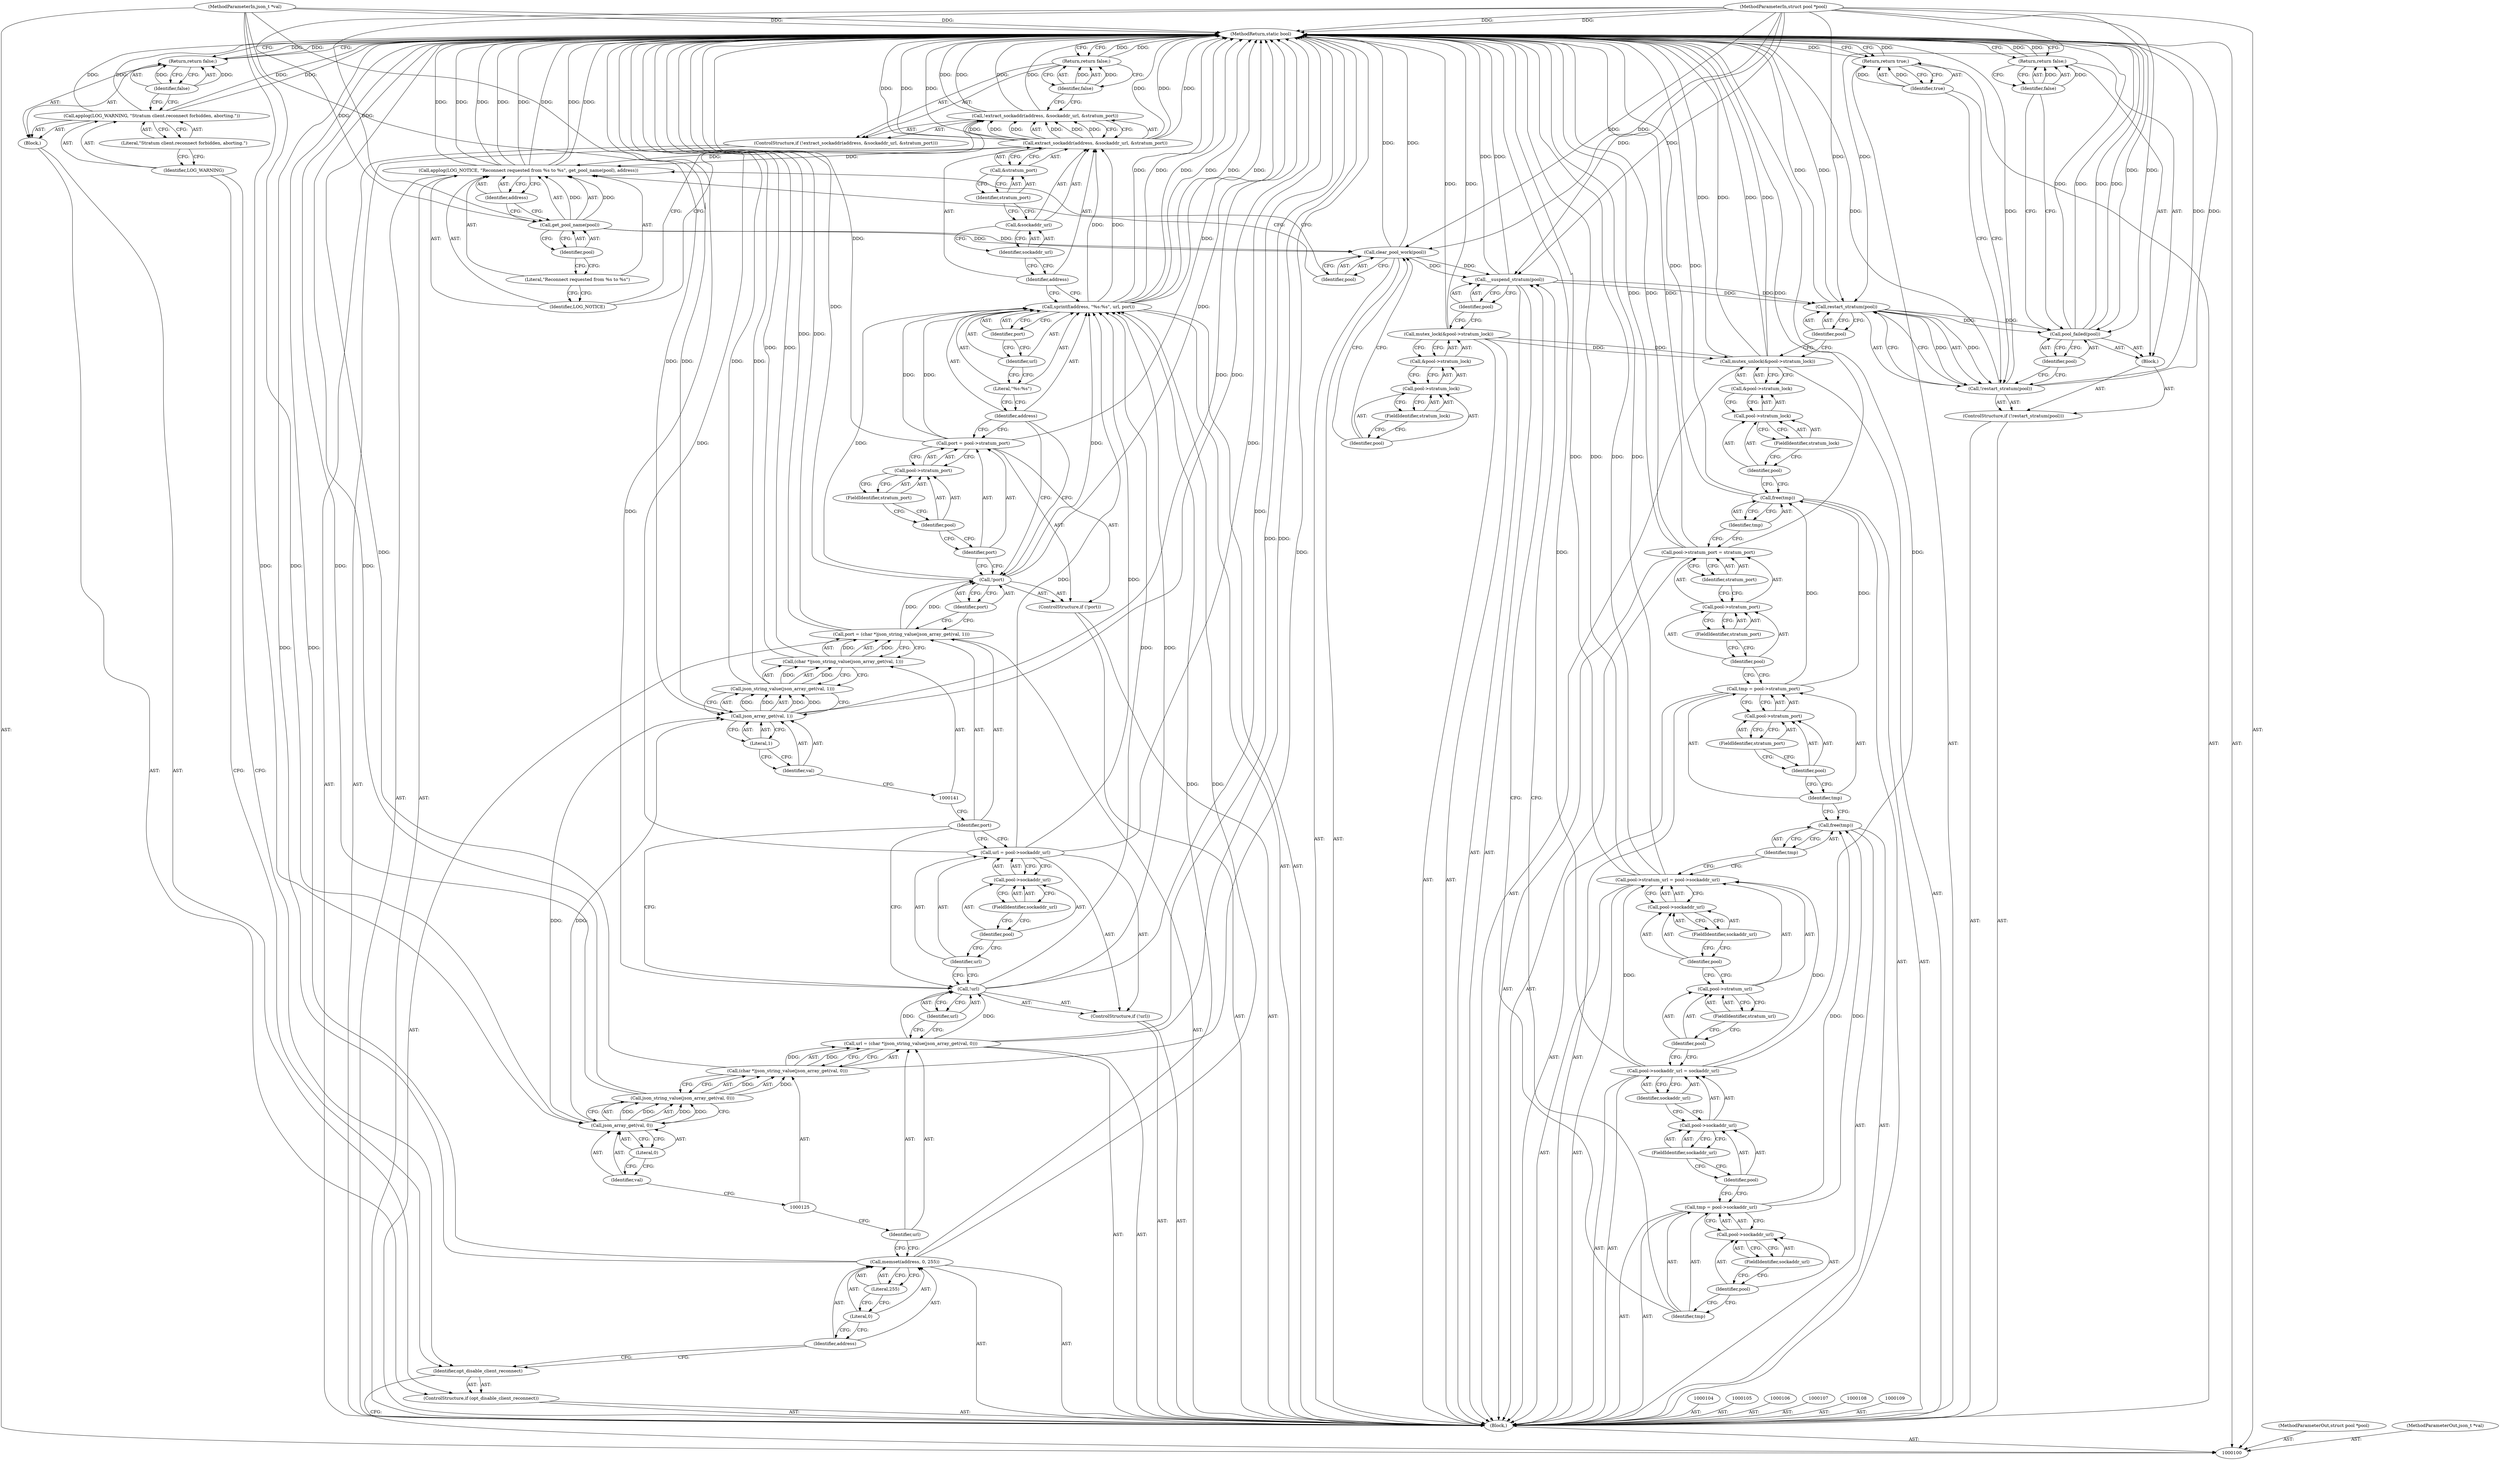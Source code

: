 digraph "1_sgminer_78cc408369bdbbd440196c93574098d1482efbce" {
"1000231" [label="(MethodReturn,static bool)"];
"1000101" [label="(MethodParameterIn,struct pool *pool)"];
"1000331" [label="(MethodParameterOut,struct pool *pool)"];
"1000102" [label="(MethodParameterIn,json_t *val)"];
"1000332" [label="(MethodParameterOut,json_t *val)"];
"1000118" [label="(Call,memset(address, 0, 255))"];
"1000120" [label="(Literal,0)"];
"1000121" [label="(Literal,255)"];
"1000119" [label="(Identifier,address)"];
"1000126" [label="(Call,json_string_value(json_array_get(val, 0)))"];
"1000122" [label="(Call,url = (char *)json_string_value(json_array_get(val, 0)))"];
"1000123" [label="(Identifier,url)"];
"1000127" [label="(Call,json_array_get(val, 0))"];
"1000128" [label="(Identifier,val)"];
"1000129" [label="(Literal,0)"];
"1000124" [label="(Call,(char *)json_string_value(json_array_get(val, 0)))"];
"1000130" [label="(ControlStructure,if (!url))"];
"1000131" [label="(Call,!url)"];
"1000132" [label="(Identifier,url)"];
"1000137" [label="(FieldIdentifier,sockaddr_url)"];
"1000133" [label="(Call,url = pool->sockaddr_url)"];
"1000134" [label="(Identifier,url)"];
"1000135" [label="(Call,pool->sockaddr_url)"];
"1000136" [label="(Identifier,pool)"];
"1000138" [label="(Call,port = (char *)json_string_value(json_array_get(val, 1)))"];
"1000139" [label="(Identifier,port)"];
"1000142" [label="(Call,json_string_value(json_array_get(val, 1)))"];
"1000143" [label="(Call,json_array_get(val, 1))"];
"1000144" [label="(Identifier,val)"];
"1000145" [label="(Literal,1)"];
"1000140" [label="(Call,(char *)json_string_value(json_array_get(val, 1)))"];
"1000146" [label="(ControlStructure,if (!port))"];
"1000147" [label="(Call,!port)"];
"1000148" [label="(Identifier,port)"];
"1000151" [label="(Call,pool->stratum_port)"];
"1000152" [label="(Identifier,pool)"];
"1000153" [label="(FieldIdentifier,stratum_port)"];
"1000149" [label="(Call,port = pool->stratum_port)"];
"1000150" [label="(Identifier,port)"];
"1000154" [label="(Call,sprintf(address, \"%s:%s\", url, port))"];
"1000156" [label="(Literal,\"%s:%s\")"];
"1000157" [label="(Identifier,url)"];
"1000158" [label="(Identifier,port)"];
"1000155" [label="(Identifier,address)"];
"1000103" [label="(Block,)"];
"1000159" [label="(ControlStructure,if (!extract_sockaddr(address, &sockaddr_url, &stratum_port)))"];
"1000162" [label="(Identifier,address)"];
"1000163" [label="(Call,&sockaddr_url)"];
"1000164" [label="(Identifier,sockaddr_url)"];
"1000165" [label="(Call,&stratum_port)"];
"1000166" [label="(Identifier,stratum_port)"];
"1000160" [label="(Call,!extract_sockaddr(address, &sockaddr_url, &stratum_port))"];
"1000161" [label="(Call,extract_sockaddr(address, &sockaddr_url, &stratum_port))"];
"1000168" [label="(Identifier,false)"];
"1000167" [label="(Return,return false;)"];
"1000169" [label="(Call,applog(LOG_NOTICE, \"Reconnect requested from %s to %s\", get_pool_name(pool), address))"];
"1000171" [label="(Literal,\"Reconnect requested from %s to %s\")"];
"1000172" [label="(Call,get_pool_name(pool))"];
"1000173" [label="(Identifier,pool)"];
"1000174" [label="(Identifier,address)"];
"1000170" [label="(Identifier,LOG_NOTICE)"];
"1000175" [label="(Call,clear_pool_work(pool))"];
"1000176" [label="(Identifier,pool)"];
"1000177" [label="(Call,mutex_lock(&pool->stratum_lock))"];
"1000178" [label="(Call,&pool->stratum_lock)"];
"1000179" [label="(Call,pool->stratum_lock)"];
"1000180" [label="(Identifier,pool)"];
"1000181" [label="(FieldIdentifier,stratum_lock)"];
"1000182" [label="(Call,__suspend_stratum(pool))"];
"1000183" [label="(Identifier,pool)"];
"1000184" [label="(Call,tmp = pool->sockaddr_url)"];
"1000185" [label="(Identifier,tmp)"];
"1000188" [label="(FieldIdentifier,sockaddr_url)"];
"1000186" [label="(Call,pool->sockaddr_url)"];
"1000187" [label="(Identifier,pool)"];
"1000189" [label="(Call,pool->sockaddr_url = sockaddr_url)"];
"1000190" [label="(Call,pool->sockaddr_url)"];
"1000191" [label="(Identifier,pool)"];
"1000193" [label="(Identifier,sockaddr_url)"];
"1000192" [label="(FieldIdentifier,sockaddr_url)"];
"1000194" [label="(Call,pool->stratum_url = pool->sockaddr_url)"];
"1000195" [label="(Call,pool->stratum_url)"];
"1000196" [label="(Identifier,pool)"];
"1000198" [label="(Call,pool->sockaddr_url)"];
"1000199" [label="(Identifier,pool)"];
"1000200" [label="(FieldIdentifier,sockaddr_url)"];
"1000197" [label="(FieldIdentifier,stratum_url)"];
"1000201" [label="(Call,free(tmp))"];
"1000202" [label="(Identifier,tmp)"];
"1000203" [label="(Call,tmp = pool->stratum_port)"];
"1000204" [label="(Identifier,tmp)"];
"1000207" [label="(FieldIdentifier,stratum_port)"];
"1000205" [label="(Call,pool->stratum_port)"];
"1000206" [label="(Identifier,pool)"];
"1000208" [label="(Call,pool->stratum_port = stratum_port)"];
"1000209" [label="(Call,pool->stratum_port)"];
"1000210" [label="(Identifier,pool)"];
"1000212" [label="(Identifier,stratum_port)"];
"1000211" [label="(FieldIdentifier,stratum_port)"];
"1000213" [label="(Call,free(tmp))"];
"1000214" [label="(Identifier,tmp)"];
"1000215" [label="(Call,mutex_unlock(&pool->stratum_lock))"];
"1000216" [label="(Call,&pool->stratum_lock)"];
"1000217" [label="(Call,pool->stratum_lock)"];
"1000218" [label="(Identifier,pool)"];
"1000219" [label="(FieldIdentifier,stratum_lock)"];
"1000220" [label="(ControlStructure,if (!restart_stratum(pool)))"];
"1000223" [label="(Identifier,pool)"];
"1000224" [label="(Block,)"];
"1000221" [label="(Call,!restart_stratum(pool))"];
"1000222" [label="(Call,restart_stratum(pool))"];
"1000226" [label="(Identifier,pool)"];
"1000225" [label="(Call,pool_failed(pool))"];
"1000227" [label="(Return,return false;)"];
"1000228" [label="(Identifier,false)"];
"1000229" [label="(Return,return true;)"];
"1000230" [label="(Identifier,true)"];
"1000110" [label="(ControlStructure,if (opt_disable_client_reconnect))"];
"1000112" [label="(Block,)"];
"1000111" [label="(Identifier,opt_disable_client_reconnect)"];
"1000113" [label="(Call,applog(LOG_WARNING, \"Stratum client.reconnect forbidden, aborting.\"))"];
"1000115" [label="(Literal,\"Stratum client.reconnect forbidden, aborting.\")"];
"1000114" [label="(Identifier,LOG_WARNING)"];
"1000117" [label="(Identifier,false)"];
"1000116" [label="(Return,return false;)"];
"1000231" -> "1000100"  [label="AST: "];
"1000231" -> "1000116"  [label="CFG: "];
"1000231" -> "1000167"  [label="CFG: "];
"1000231" -> "1000227"  [label="CFG: "];
"1000231" -> "1000229"  [label="CFG: "];
"1000116" -> "1000231"  [label="DDG: "];
"1000229" -> "1000231"  [label="DDG: "];
"1000227" -> "1000231"  [label="DDG: "];
"1000182" -> "1000231"  [label="DDG: "];
"1000124" -> "1000231"  [label="DDG: "];
"1000149" -> "1000231"  [label="DDG: "];
"1000169" -> "1000231"  [label="DDG: "];
"1000169" -> "1000231"  [label="DDG: "];
"1000169" -> "1000231"  [label="DDG: "];
"1000169" -> "1000231"  [label="DDG: "];
"1000225" -> "1000231"  [label="DDG: "];
"1000225" -> "1000231"  [label="DDG: "];
"1000126" -> "1000231"  [label="DDG: "];
"1000118" -> "1000231"  [label="DDG: "];
"1000140" -> "1000231"  [label="DDG: "];
"1000221" -> "1000231"  [label="DDG: "];
"1000221" -> "1000231"  [label="DDG: "];
"1000222" -> "1000231"  [label="DDG: "];
"1000208" -> "1000231"  [label="DDG: "];
"1000208" -> "1000231"  [label="DDG: "];
"1000215" -> "1000231"  [label="DDG: "];
"1000215" -> "1000231"  [label="DDG: "];
"1000154" -> "1000231"  [label="DDG: "];
"1000154" -> "1000231"  [label="DDG: "];
"1000154" -> "1000231"  [label="DDG: "];
"1000113" -> "1000231"  [label="DDG: "];
"1000113" -> "1000231"  [label="DDG: "];
"1000160" -> "1000231"  [label="DDG: "];
"1000160" -> "1000231"  [label="DDG: "];
"1000213" -> "1000231"  [label="DDG: "];
"1000138" -> "1000231"  [label="DDG: "];
"1000194" -> "1000231"  [label="DDG: "];
"1000194" -> "1000231"  [label="DDG: "];
"1000143" -> "1000231"  [label="DDG: "];
"1000102" -> "1000231"  [label="DDG: "];
"1000133" -> "1000231"  [label="DDG: "];
"1000189" -> "1000231"  [label="DDG: "];
"1000101" -> "1000231"  [label="DDG: "];
"1000142" -> "1000231"  [label="DDG: "];
"1000177" -> "1000231"  [label="DDG: "];
"1000161" -> "1000231"  [label="DDG: "];
"1000161" -> "1000231"  [label="DDG: "];
"1000161" -> "1000231"  [label="DDG: "];
"1000147" -> "1000231"  [label="DDG: "];
"1000175" -> "1000231"  [label="DDG: "];
"1000131" -> "1000231"  [label="DDG: "];
"1000122" -> "1000231"  [label="DDG: "];
"1000167" -> "1000231"  [label="DDG: "];
"1000101" -> "1000100"  [label="AST: "];
"1000101" -> "1000231"  [label="DDG: "];
"1000101" -> "1000172"  [label="DDG: "];
"1000101" -> "1000175"  [label="DDG: "];
"1000101" -> "1000182"  [label="DDG: "];
"1000101" -> "1000222"  [label="DDG: "];
"1000101" -> "1000225"  [label="DDG: "];
"1000331" -> "1000100"  [label="AST: "];
"1000102" -> "1000100"  [label="AST: "];
"1000102" -> "1000231"  [label="DDG: "];
"1000102" -> "1000127"  [label="DDG: "];
"1000102" -> "1000143"  [label="DDG: "];
"1000332" -> "1000100"  [label="AST: "];
"1000118" -> "1000103"  [label="AST: "];
"1000118" -> "1000121"  [label="CFG: "];
"1000119" -> "1000118"  [label="AST: "];
"1000120" -> "1000118"  [label="AST: "];
"1000121" -> "1000118"  [label="AST: "];
"1000123" -> "1000118"  [label="CFG: "];
"1000118" -> "1000231"  [label="DDG: "];
"1000118" -> "1000154"  [label="DDG: "];
"1000120" -> "1000118"  [label="AST: "];
"1000120" -> "1000119"  [label="CFG: "];
"1000121" -> "1000120"  [label="CFG: "];
"1000121" -> "1000118"  [label="AST: "];
"1000121" -> "1000120"  [label="CFG: "];
"1000118" -> "1000121"  [label="CFG: "];
"1000119" -> "1000118"  [label="AST: "];
"1000119" -> "1000111"  [label="CFG: "];
"1000120" -> "1000119"  [label="CFG: "];
"1000126" -> "1000124"  [label="AST: "];
"1000126" -> "1000127"  [label="CFG: "];
"1000127" -> "1000126"  [label="AST: "];
"1000124" -> "1000126"  [label="CFG: "];
"1000126" -> "1000231"  [label="DDG: "];
"1000126" -> "1000124"  [label="DDG: "];
"1000127" -> "1000126"  [label="DDG: "];
"1000127" -> "1000126"  [label="DDG: "];
"1000122" -> "1000103"  [label="AST: "];
"1000122" -> "1000124"  [label="CFG: "];
"1000123" -> "1000122"  [label="AST: "];
"1000124" -> "1000122"  [label="AST: "];
"1000132" -> "1000122"  [label="CFG: "];
"1000122" -> "1000231"  [label="DDG: "];
"1000124" -> "1000122"  [label="DDG: "];
"1000122" -> "1000131"  [label="DDG: "];
"1000123" -> "1000122"  [label="AST: "];
"1000123" -> "1000118"  [label="CFG: "];
"1000125" -> "1000123"  [label="CFG: "];
"1000127" -> "1000126"  [label="AST: "];
"1000127" -> "1000129"  [label="CFG: "];
"1000128" -> "1000127"  [label="AST: "];
"1000129" -> "1000127"  [label="AST: "];
"1000126" -> "1000127"  [label="CFG: "];
"1000127" -> "1000126"  [label="DDG: "];
"1000127" -> "1000126"  [label="DDG: "];
"1000102" -> "1000127"  [label="DDG: "];
"1000127" -> "1000143"  [label="DDG: "];
"1000128" -> "1000127"  [label="AST: "];
"1000128" -> "1000125"  [label="CFG: "];
"1000129" -> "1000128"  [label="CFG: "];
"1000129" -> "1000127"  [label="AST: "];
"1000129" -> "1000128"  [label="CFG: "];
"1000127" -> "1000129"  [label="CFG: "];
"1000124" -> "1000122"  [label="AST: "];
"1000124" -> "1000126"  [label="CFG: "];
"1000125" -> "1000124"  [label="AST: "];
"1000126" -> "1000124"  [label="AST: "];
"1000122" -> "1000124"  [label="CFG: "];
"1000124" -> "1000231"  [label="DDG: "];
"1000124" -> "1000122"  [label="DDG: "];
"1000126" -> "1000124"  [label="DDG: "];
"1000130" -> "1000103"  [label="AST: "];
"1000131" -> "1000130"  [label="AST: "];
"1000133" -> "1000130"  [label="AST: "];
"1000131" -> "1000130"  [label="AST: "];
"1000131" -> "1000132"  [label="CFG: "];
"1000132" -> "1000131"  [label="AST: "];
"1000134" -> "1000131"  [label="CFG: "];
"1000139" -> "1000131"  [label="CFG: "];
"1000131" -> "1000231"  [label="DDG: "];
"1000122" -> "1000131"  [label="DDG: "];
"1000131" -> "1000154"  [label="DDG: "];
"1000132" -> "1000131"  [label="AST: "];
"1000132" -> "1000122"  [label="CFG: "];
"1000131" -> "1000132"  [label="CFG: "];
"1000137" -> "1000135"  [label="AST: "];
"1000137" -> "1000136"  [label="CFG: "];
"1000135" -> "1000137"  [label="CFG: "];
"1000133" -> "1000130"  [label="AST: "];
"1000133" -> "1000135"  [label="CFG: "];
"1000134" -> "1000133"  [label="AST: "];
"1000135" -> "1000133"  [label="AST: "];
"1000139" -> "1000133"  [label="CFG: "];
"1000133" -> "1000231"  [label="DDG: "];
"1000133" -> "1000154"  [label="DDG: "];
"1000134" -> "1000133"  [label="AST: "];
"1000134" -> "1000131"  [label="CFG: "];
"1000136" -> "1000134"  [label="CFG: "];
"1000135" -> "1000133"  [label="AST: "];
"1000135" -> "1000137"  [label="CFG: "];
"1000136" -> "1000135"  [label="AST: "];
"1000137" -> "1000135"  [label="AST: "];
"1000133" -> "1000135"  [label="CFG: "];
"1000136" -> "1000135"  [label="AST: "];
"1000136" -> "1000134"  [label="CFG: "];
"1000137" -> "1000136"  [label="CFG: "];
"1000138" -> "1000103"  [label="AST: "];
"1000138" -> "1000140"  [label="CFG: "];
"1000139" -> "1000138"  [label="AST: "];
"1000140" -> "1000138"  [label="AST: "];
"1000148" -> "1000138"  [label="CFG: "];
"1000138" -> "1000231"  [label="DDG: "];
"1000140" -> "1000138"  [label="DDG: "];
"1000138" -> "1000147"  [label="DDG: "];
"1000139" -> "1000138"  [label="AST: "];
"1000139" -> "1000133"  [label="CFG: "];
"1000139" -> "1000131"  [label="CFG: "];
"1000141" -> "1000139"  [label="CFG: "];
"1000142" -> "1000140"  [label="AST: "];
"1000142" -> "1000143"  [label="CFG: "];
"1000143" -> "1000142"  [label="AST: "];
"1000140" -> "1000142"  [label="CFG: "];
"1000142" -> "1000231"  [label="DDG: "];
"1000142" -> "1000140"  [label="DDG: "];
"1000143" -> "1000142"  [label="DDG: "];
"1000143" -> "1000142"  [label="DDG: "];
"1000143" -> "1000142"  [label="AST: "];
"1000143" -> "1000145"  [label="CFG: "];
"1000144" -> "1000143"  [label="AST: "];
"1000145" -> "1000143"  [label="AST: "];
"1000142" -> "1000143"  [label="CFG: "];
"1000143" -> "1000231"  [label="DDG: "];
"1000143" -> "1000142"  [label="DDG: "];
"1000143" -> "1000142"  [label="DDG: "];
"1000127" -> "1000143"  [label="DDG: "];
"1000102" -> "1000143"  [label="DDG: "];
"1000144" -> "1000143"  [label="AST: "];
"1000144" -> "1000141"  [label="CFG: "];
"1000145" -> "1000144"  [label="CFG: "];
"1000145" -> "1000143"  [label="AST: "];
"1000145" -> "1000144"  [label="CFG: "];
"1000143" -> "1000145"  [label="CFG: "];
"1000140" -> "1000138"  [label="AST: "];
"1000140" -> "1000142"  [label="CFG: "];
"1000141" -> "1000140"  [label="AST: "];
"1000142" -> "1000140"  [label="AST: "];
"1000138" -> "1000140"  [label="CFG: "];
"1000140" -> "1000231"  [label="DDG: "];
"1000140" -> "1000138"  [label="DDG: "];
"1000142" -> "1000140"  [label="DDG: "];
"1000146" -> "1000103"  [label="AST: "];
"1000147" -> "1000146"  [label="AST: "];
"1000149" -> "1000146"  [label="AST: "];
"1000147" -> "1000146"  [label="AST: "];
"1000147" -> "1000148"  [label="CFG: "];
"1000148" -> "1000147"  [label="AST: "];
"1000150" -> "1000147"  [label="CFG: "];
"1000155" -> "1000147"  [label="CFG: "];
"1000147" -> "1000231"  [label="DDG: "];
"1000138" -> "1000147"  [label="DDG: "];
"1000147" -> "1000154"  [label="DDG: "];
"1000148" -> "1000147"  [label="AST: "];
"1000148" -> "1000138"  [label="CFG: "];
"1000147" -> "1000148"  [label="CFG: "];
"1000151" -> "1000149"  [label="AST: "];
"1000151" -> "1000153"  [label="CFG: "];
"1000152" -> "1000151"  [label="AST: "];
"1000153" -> "1000151"  [label="AST: "];
"1000149" -> "1000151"  [label="CFG: "];
"1000152" -> "1000151"  [label="AST: "];
"1000152" -> "1000150"  [label="CFG: "];
"1000153" -> "1000152"  [label="CFG: "];
"1000153" -> "1000151"  [label="AST: "];
"1000153" -> "1000152"  [label="CFG: "];
"1000151" -> "1000153"  [label="CFG: "];
"1000149" -> "1000146"  [label="AST: "];
"1000149" -> "1000151"  [label="CFG: "];
"1000150" -> "1000149"  [label="AST: "];
"1000151" -> "1000149"  [label="AST: "];
"1000155" -> "1000149"  [label="CFG: "];
"1000149" -> "1000231"  [label="DDG: "];
"1000149" -> "1000154"  [label="DDG: "];
"1000150" -> "1000149"  [label="AST: "];
"1000150" -> "1000147"  [label="CFG: "];
"1000152" -> "1000150"  [label="CFG: "];
"1000154" -> "1000103"  [label="AST: "];
"1000154" -> "1000158"  [label="CFG: "];
"1000155" -> "1000154"  [label="AST: "];
"1000156" -> "1000154"  [label="AST: "];
"1000157" -> "1000154"  [label="AST: "];
"1000158" -> "1000154"  [label="AST: "];
"1000162" -> "1000154"  [label="CFG: "];
"1000154" -> "1000231"  [label="DDG: "];
"1000154" -> "1000231"  [label="DDG: "];
"1000154" -> "1000231"  [label="DDG: "];
"1000118" -> "1000154"  [label="DDG: "];
"1000131" -> "1000154"  [label="DDG: "];
"1000133" -> "1000154"  [label="DDG: "];
"1000147" -> "1000154"  [label="DDG: "];
"1000149" -> "1000154"  [label="DDG: "];
"1000154" -> "1000161"  [label="DDG: "];
"1000156" -> "1000154"  [label="AST: "];
"1000156" -> "1000155"  [label="CFG: "];
"1000157" -> "1000156"  [label="CFG: "];
"1000157" -> "1000154"  [label="AST: "];
"1000157" -> "1000156"  [label="CFG: "];
"1000158" -> "1000157"  [label="CFG: "];
"1000158" -> "1000154"  [label="AST: "];
"1000158" -> "1000157"  [label="CFG: "];
"1000154" -> "1000158"  [label="CFG: "];
"1000155" -> "1000154"  [label="AST: "];
"1000155" -> "1000149"  [label="CFG: "];
"1000155" -> "1000147"  [label="CFG: "];
"1000156" -> "1000155"  [label="CFG: "];
"1000103" -> "1000100"  [label="AST: "];
"1000104" -> "1000103"  [label="AST: "];
"1000105" -> "1000103"  [label="AST: "];
"1000106" -> "1000103"  [label="AST: "];
"1000107" -> "1000103"  [label="AST: "];
"1000108" -> "1000103"  [label="AST: "];
"1000109" -> "1000103"  [label="AST: "];
"1000110" -> "1000103"  [label="AST: "];
"1000118" -> "1000103"  [label="AST: "];
"1000122" -> "1000103"  [label="AST: "];
"1000130" -> "1000103"  [label="AST: "];
"1000138" -> "1000103"  [label="AST: "];
"1000146" -> "1000103"  [label="AST: "];
"1000154" -> "1000103"  [label="AST: "];
"1000159" -> "1000103"  [label="AST: "];
"1000169" -> "1000103"  [label="AST: "];
"1000175" -> "1000103"  [label="AST: "];
"1000177" -> "1000103"  [label="AST: "];
"1000182" -> "1000103"  [label="AST: "];
"1000184" -> "1000103"  [label="AST: "];
"1000189" -> "1000103"  [label="AST: "];
"1000194" -> "1000103"  [label="AST: "];
"1000201" -> "1000103"  [label="AST: "];
"1000203" -> "1000103"  [label="AST: "];
"1000208" -> "1000103"  [label="AST: "];
"1000213" -> "1000103"  [label="AST: "];
"1000215" -> "1000103"  [label="AST: "];
"1000220" -> "1000103"  [label="AST: "];
"1000229" -> "1000103"  [label="AST: "];
"1000159" -> "1000103"  [label="AST: "];
"1000160" -> "1000159"  [label="AST: "];
"1000167" -> "1000159"  [label="AST: "];
"1000162" -> "1000161"  [label="AST: "];
"1000162" -> "1000154"  [label="CFG: "];
"1000164" -> "1000162"  [label="CFG: "];
"1000163" -> "1000161"  [label="AST: "];
"1000163" -> "1000164"  [label="CFG: "];
"1000164" -> "1000163"  [label="AST: "];
"1000166" -> "1000163"  [label="CFG: "];
"1000164" -> "1000163"  [label="AST: "];
"1000164" -> "1000162"  [label="CFG: "];
"1000163" -> "1000164"  [label="CFG: "];
"1000165" -> "1000161"  [label="AST: "];
"1000165" -> "1000166"  [label="CFG: "];
"1000166" -> "1000165"  [label="AST: "];
"1000161" -> "1000165"  [label="CFG: "];
"1000166" -> "1000165"  [label="AST: "];
"1000166" -> "1000163"  [label="CFG: "];
"1000165" -> "1000166"  [label="CFG: "];
"1000160" -> "1000159"  [label="AST: "];
"1000160" -> "1000161"  [label="CFG: "];
"1000161" -> "1000160"  [label="AST: "];
"1000168" -> "1000160"  [label="CFG: "];
"1000170" -> "1000160"  [label="CFG: "];
"1000160" -> "1000231"  [label="DDG: "];
"1000160" -> "1000231"  [label="DDG: "];
"1000161" -> "1000160"  [label="DDG: "];
"1000161" -> "1000160"  [label="DDG: "];
"1000161" -> "1000160"  [label="DDG: "];
"1000161" -> "1000160"  [label="AST: "];
"1000161" -> "1000165"  [label="CFG: "];
"1000162" -> "1000161"  [label="AST: "];
"1000163" -> "1000161"  [label="AST: "];
"1000165" -> "1000161"  [label="AST: "];
"1000160" -> "1000161"  [label="CFG: "];
"1000161" -> "1000231"  [label="DDG: "];
"1000161" -> "1000231"  [label="DDG: "];
"1000161" -> "1000231"  [label="DDG: "];
"1000161" -> "1000160"  [label="DDG: "];
"1000161" -> "1000160"  [label="DDG: "];
"1000161" -> "1000160"  [label="DDG: "];
"1000154" -> "1000161"  [label="DDG: "];
"1000161" -> "1000169"  [label="DDG: "];
"1000168" -> "1000167"  [label="AST: "];
"1000168" -> "1000160"  [label="CFG: "];
"1000167" -> "1000168"  [label="CFG: "];
"1000168" -> "1000167"  [label="DDG: "];
"1000167" -> "1000159"  [label="AST: "];
"1000167" -> "1000168"  [label="CFG: "];
"1000168" -> "1000167"  [label="AST: "];
"1000231" -> "1000167"  [label="CFG: "];
"1000167" -> "1000231"  [label="DDG: "];
"1000168" -> "1000167"  [label="DDG: "];
"1000169" -> "1000103"  [label="AST: "];
"1000169" -> "1000174"  [label="CFG: "];
"1000170" -> "1000169"  [label="AST: "];
"1000171" -> "1000169"  [label="AST: "];
"1000172" -> "1000169"  [label="AST: "];
"1000174" -> "1000169"  [label="AST: "];
"1000176" -> "1000169"  [label="CFG: "];
"1000169" -> "1000231"  [label="DDG: "];
"1000169" -> "1000231"  [label="DDG: "];
"1000169" -> "1000231"  [label="DDG: "];
"1000169" -> "1000231"  [label="DDG: "];
"1000172" -> "1000169"  [label="DDG: "];
"1000161" -> "1000169"  [label="DDG: "];
"1000171" -> "1000169"  [label="AST: "];
"1000171" -> "1000170"  [label="CFG: "];
"1000173" -> "1000171"  [label="CFG: "];
"1000172" -> "1000169"  [label="AST: "];
"1000172" -> "1000173"  [label="CFG: "];
"1000173" -> "1000172"  [label="AST: "];
"1000174" -> "1000172"  [label="CFG: "];
"1000172" -> "1000169"  [label="DDG: "];
"1000101" -> "1000172"  [label="DDG: "];
"1000172" -> "1000175"  [label="DDG: "];
"1000173" -> "1000172"  [label="AST: "];
"1000173" -> "1000171"  [label="CFG: "];
"1000172" -> "1000173"  [label="CFG: "];
"1000174" -> "1000169"  [label="AST: "];
"1000174" -> "1000172"  [label="CFG: "];
"1000169" -> "1000174"  [label="CFG: "];
"1000170" -> "1000169"  [label="AST: "];
"1000170" -> "1000160"  [label="CFG: "];
"1000171" -> "1000170"  [label="CFG: "];
"1000175" -> "1000103"  [label="AST: "];
"1000175" -> "1000176"  [label="CFG: "];
"1000176" -> "1000175"  [label="AST: "];
"1000180" -> "1000175"  [label="CFG: "];
"1000175" -> "1000231"  [label="DDG: "];
"1000172" -> "1000175"  [label="DDG: "];
"1000101" -> "1000175"  [label="DDG: "];
"1000175" -> "1000182"  [label="DDG: "];
"1000176" -> "1000175"  [label="AST: "];
"1000176" -> "1000169"  [label="CFG: "];
"1000175" -> "1000176"  [label="CFG: "];
"1000177" -> "1000103"  [label="AST: "];
"1000177" -> "1000178"  [label="CFG: "];
"1000178" -> "1000177"  [label="AST: "];
"1000183" -> "1000177"  [label="CFG: "];
"1000177" -> "1000231"  [label="DDG: "];
"1000177" -> "1000215"  [label="DDG: "];
"1000178" -> "1000177"  [label="AST: "];
"1000178" -> "1000179"  [label="CFG: "];
"1000179" -> "1000178"  [label="AST: "];
"1000177" -> "1000178"  [label="CFG: "];
"1000179" -> "1000178"  [label="AST: "];
"1000179" -> "1000181"  [label="CFG: "];
"1000180" -> "1000179"  [label="AST: "];
"1000181" -> "1000179"  [label="AST: "];
"1000178" -> "1000179"  [label="CFG: "];
"1000180" -> "1000179"  [label="AST: "];
"1000180" -> "1000175"  [label="CFG: "];
"1000181" -> "1000180"  [label="CFG: "];
"1000181" -> "1000179"  [label="AST: "];
"1000181" -> "1000180"  [label="CFG: "];
"1000179" -> "1000181"  [label="CFG: "];
"1000182" -> "1000103"  [label="AST: "];
"1000182" -> "1000183"  [label="CFG: "];
"1000183" -> "1000182"  [label="AST: "];
"1000185" -> "1000182"  [label="CFG: "];
"1000182" -> "1000231"  [label="DDG: "];
"1000175" -> "1000182"  [label="DDG: "];
"1000101" -> "1000182"  [label="DDG: "];
"1000182" -> "1000222"  [label="DDG: "];
"1000183" -> "1000182"  [label="AST: "];
"1000183" -> "1000177"  [label="CFG: "];
"1000182" -> "1000183"  [label="CFG: "];
"1000184" -> "1000103"  [label="AST: "];
"1000184" -> "1000186"  [label="CFG: "];
"1000185" -> "1000184"  [label="AST: "];
"1000186" -> "1000184"  [label="AST: "];
"1000191" -> "1000184"  [label="CFG: "];
"1000184" -> "1000201"  [label="DDG: "];
"1000185" -> "1000184"  [label="AST: "];
"1000185" -> "1000182"  [label="CFG: "];
"1000187" -> "1000185"  [label="CFG: "];
"1000188" -> "1000186"  [label="AST: "];
"1000188" -> "1000187"  [label="CFG: "];
"1000186" -> "1000188"  [label="CFG: "];
"1000186" -> "1000184"  [label="AST: "];
"1000186" -> "1000188"  [label="CFG: "];
"1000187" -> "1000186"  [label="AST: "];
"1000188" -> "1000186"  [label="AST: "];
"1000184" -> "1000186"  [label="CFG: "];
"1000187" -> "1000186"  [label="AST: "];
"1000187" -> "1000185"  [label="CFG: "];
"1000188" -> "1000187"  [label="CFG: "];
"1000189" -> "1000103"  [label="AST: "];
"1000189" -> "1000193"  [label="CFG: "];
"1000190" -> "1000189"  [label="AST: "];
"1000193" -> "1000189"  [label="AST: "];
"1000196" -> "1000189"  [label="CFG: "];
"1000189" -> "1000231"  [label="DDG: "];
"1000189" -> "1000194"  [label="DDG: "];
"1000190" -> "1000189"  [label="AST: "];
"1000190" -> "1000192"  [label="CFG: "];
"1000191" -> "1000190"  [label="AST: "];
"1000192" -> "1000190"  [label="AST: "];
"1000193" -> "1000190"  [label="CFG: "];
"1000191" -> "1000190"  [label="AST: "];
"1000191" -> "1000184"  [label="CFG: "];
"1000192" -> "1000191"  [label="CFG: "];
"1000193" -> "1000189"  [label="AST: "];
"1000193" -> "1000190"  [label="CFG: "];
"1000189" -> "1000193"  [label="CFG: "];
"1000192" -> "1000190"  [label="AST: "];
"1000192" -> "1000191"  [label="CFG: "];
"1000190" -> "1000192"  [label="CFG: "];
"1000194" -> "1000103"  [label="AST: "];
"1000194" -> "1000198"  [label="CFG: "];
"1000195" -> "1000194"  [label="AST: "];
"1000198" -> "1000194"  [label="AST: "];
"1000202" -> "1000194"  [label="CFG: "];
"1000194" -> "1000231"  [label="DDG: "];
"1000194" -> "1000231"  [label="DDG: "];
"1000189" -> "1000194"  [label="DDG: "];
"1000195" -> "1000194"  [label="AST: "];
"1000195" -> "1000197"  [label="CFG: "];
"1000196" -> "1000195"  [label="AST: "];
"1000197" -> "1000195"  [label="AST: "];
"1000199" -> "1000195"  [label="CFG: "];
"1000196" -> "1000195"  [label="AST: "];
"1000196" -> "1000189"  [label="CFG: "];
"1000197" -> "1000196"  [label="CFG: "];
"1000198" -> "1000194"  [label="AST: "];
"1000198" -> "1000200"  [label="CFG: "];
"1000199" -> "1000198"  [label="AST: "];
"1000200" -> "1000198"  [label="AST: "];
"1000194" -> "1000198"  [label="CFG: "];
"1000199" -> "1000198"  [label="AST: "];
"1000199" -> "1000195"  [label="CFG: "];
"1000200" -> "1000199"  [label="CFG: "];
"1000200" -> "1000198"  [label="AST: "];
"1000200" -> "1000199"  [label="CFG: "];
"1000198" -> "1000200"  [label="CFG: "];
"1000197" -> "1000195"  [label="AST: "];
"1000197" -> "1000196"  [label="CFG: "];
"1000195" -> "1000197"  [label="CFG: "];
"1000201" -> "1000103"  [label="AST: "];
"1000201" -> "1000202"  [label="CFG: "];
"1000202" -> "1000201"  [label="AST: "];
"1000204" -> "1000201"  [label="CFG: "];
"1000184" -> "1000201"  [label="DDG: "];
"1000202" -> "1000201"  [label="AST: "];
"1000202" -> "1000194"  [label="CFG: "];
"1000201" -> "1000202"  [label="CFG: "];
"1000203" -> "1000103"  [label="AST: "];
"1000203" -> "1000205"  [label="CFG: "];
"1000204" -> "1000203"  [label="AST: "];
"1000205" -> "1000203"  [label="AST: "];
"1000210" -> "1000203"  [label="CFG: "];
"1000203" -> "1000213"  [label="DDG: "];
"1000204" -> "1000203"  [label="AST: "];
"1000204" -> "1000201"  [label="CFG: "];
"1000206" -> "1000204"  [label="CFG: "];
"1000207" -> "1000205"  [label="AST: "];
"1000207" -> "1000206"  [label="CFG: "];
"1000205" -> "1000207"  [label="CFG: "];
"1000205" -> "1000203"  [label="AST: "];
"1000205" -> "1000207"  [label="CFG: "];
"1000206" -> "1000205"  [label="AST: "];
"1000207" -> "1000205"  [label="AST: "];
"1000203" -> "1000205"  [label="CFG: "];
"1000206" -> "1000205"  [label="AST: "];
"1000206" -> "1000204"  [label="CFG: "];
"1000207" -> "1000206"  [label="CFG: "];
"1000208" -> "1000103"  [label="AST: "];
"1000208" -> "1000212"  [label="CFG: "];
"1000209" -> "1000208"  [label="AST: "];
"1000212" -> "1000208"  [label="AST: "];
"1000214" -> "1000208"  [label="CFG: "];
"1000208" -> "1000231"  [label="DDG: "];
"1000208" -> "1000231"  [label="DDG: "];
"1000209" -> "1000208"  [label="AST: "];
"1000209" -> "1000211"  [label="CFG: "];
"1000210" -> "1000209"  [label="AST: "];
"1000211" -> "1000209"  [label="AST: "];
"1000212" -> "1000209"  [label="CFG: "];
"1000210" -> "1000209"  [label="AST: "];
"1000210" -> "1000203"  [label="CFG: "];
"1000211" -> "1000210"  [label="CFG: "];
"1000212" -> "1000208"  [label="AST: "];
"1000212" -> "1000209"  [label="CFG: "];
"1000208" -> "1000212"  [label="CFG: "];
"1000211" -> "1000209"  [label="AST: "];
"1000211" -> "1000210"  [label="CFG: "];
"1000209" -> "1000211"  [label="CFG: "];
"1000213" -> "1000103"  [label="AST: "];
"1000213" -> "1000214"  [label="CFG: "];
"1000214" -> "1000213"  [label="AST: "];
"1000218" -> "1000213"  [label="CFG: "];
"1000213" -> "1000231"  [label="DDG: "];
"1000203" -> "1000213"  [label="DDG: "];
"1000214" -> "1000213"  [label="AST: "];
"1000214" -> "1000208"  [label="CFG: "];
"1000213" -> "1000214"  [label="CFG: "];
"1000215" -> "1000103"  [label="AST: "];
"1000215" -> "1000216"  [label="CFG: "];
"1000216" -> "1000215"  [label="AST: "];
"1000223" -> "1000215"  [label="CFG: "];
"1000215" -> "1000231"  [label="DDG: "];
"1000215" -> "1000231"  [label="DDG: "];
"1000177" -> "1000215"  [label="DDG: "];
"1000216" -> "1000215"  [label="AST: "];
"1000216" -> "1000217"  [label="CFG: "];
"1000217" -> "1000216"  [label="AST: "];
"1000215" -> "1000216"  [label="CFG: "];
"1000217" -> "1000216"  [label="AST: "];
"1000217" -> "1000219"  [label="CFG: "];
"1000218" -> "1000217"  [label="AST: "];
"1000219" -> "1000217"  [label="AST: "];
"1000216" -> "1000217"  [label="CFG: "];
"1000218" -> "1000217"  [label="AST: "];
"1000218" -> "1000213"  [label="CFG: "];
"1000219" -> "1000218"  [label="CFG: "];
"1000219" -> "1000217"  [label="AST: "];
"1000219" -> "1000218"  [label="CFG: "];
"1000217" -> "1000219"  [label="CFG: "];
"1000220" -> "1000103"  [label="AST: "];
"1000221" -> "1000220"  [label="AST: "];
"1000224" -> "1000220"  [label="AST: "];
"1000223" -> "1000222"  [label="AST: "];
"1000223" -> "1000215"  [label="CFG: "];
"1000222" -> "1000223"  [label="CFG: "];
"1000224" -> "1000220"  [label="AST: "];
"1000225" -> "1000224"  [label="AST: "];
"1000227" -> "1000224"  [label="AST: "];
"1000221" -> "1000220"  [label="AST: "];
"1000221" -> "1000222"  [label="CFG: "];
"1000222" -> "1000221"  [label="AST: "];
"1000226" -> "1000221"  [label="CFG: "];
"1000230" -> "1000221"  [label="CFG: "];
"1000221" -> "1000231"  [label="DDG: "];
"1000221" -> "1000231"  [label="DDG: "];
"1000222" -> "1000221"  [label="DDG: "];
"1000222" -> "1000221"  [label="AST: "];
"1000222" -> "1000223"  [label="CFG: "];
"1000223" -> "1000222"  [label="AST: "];
"1000221" -> "1000222"  [label="CFG: "];
"1000222" -> "1000231"  [label="DDG: "];
"1000222" -> "1000221"  [label="DDG: "];
"1000182" -> "1000222"  [label="DDG: "];
"1000101" -> "1000222"  [label="DDG: "];
"1000222" -> "1000225"  [label="DDG: "];
"1000226" -> "1000225"  [label="AST: "];
"1000226" -> "1000221"  [label="CFG: "];
"1000225" -> "1000226"  [label="CFG: "];
"1000225" -> "1000224"  [label="AST: "];
"1000225" -> "1000226"  [label="CFG: "];
"1000226" -> "1000225"  [label="AST: "];
"1000228" -> "1000225"  [label="CFG: "];
"1000225" -> "1000231"  [label="DDG: "];
"1000225" -> "1000231"  [label="DDG: "];
"1000222" -> "1000225"  [label="DDG: "];
"1000101" -> "1000225"  [label="DDG: "];
"1000227" -> "1000224"  [label="AST: "];
"1000227" -> "1000228"  [label="CFG: "];
"1000228" -> "1000227"  [label="AST: "];
"1000231" -> "1000227"  [label="CFG: "];
"1000227" -> "1000231"  [label="DDG: "];
"1000228" -> "1000227"  [label="DDG: "];
"1000228" -> "1000227"  [label="AST: "];
"1000228" -> "1000225"  [label="CFG: "];
"1000227" -> "1000228"  [label="CFG: "];
"1000228" -> "1000227"  [label="DDG: "];
"1000229" -> "1000103"  [label="AST: "];
"1000229" -> "1000230"  [label="CFG: "];
"1000230" -> "1000229"  [label="AST: "];
"1000231" -> "1000229"  [label="CFG: "];
"1000229" -> "1000231"  [label="DDG: "];
"1000230" -> "1000229"  [label="DDG: "];
"1000230" -> "1000229"  [label="AST: "];
"1000230" -> "1000221"  [label="CFG: "];
"1000229" -> "1000230"  [label="CFG: "];
"1000230" -> "1000229"  [label="DDG: "];
"1000110" -> "1000103"  [label="AST: "];
"1000111" -> "1000110"  [label="AST: "];
"1000112" -> "1000110"  [label="AST: "];
"1000112" -> "1000110"  [label="AST: "];
"1000113" -> "1000112"  [label="AST: "];
"1000116" -> "1000112"  [label="AST: "];
"1000111" -> "1000110"  [label="AST: "];
"1000111" -> "1000100"  [label="CFG: "];
"1000114" -> "1000111"  [label="CFG: "];
"1000119" -> "1000111"  [label="CFG: "];
"1000113" -> "1000112"  [label="AST: "];
"1000113" -> "1000115"  [label="CFG: "];
"1000114" -> "1000113"  [label="AST: "];
"1000115" -> "1000113"  [label="AST: "];
"1000117" -> "1000113"  [label="CFG: "];
"1000113" -> "1000231"  [label="DDG: "];
"1000113" -> "1000231"  [label="DDG: "];
"1000115" -> "1000113"  [label="AST: "];
"1000115" -> "1000114"  [label="CFG: "];
"1000113" -> "1000115"  [label="CFG: "];
"1000114" -> "1000113"  [label="AST: "];
"1000114" -> "1000111"  [label="CFG: "];
"1000115" -> "1000114"  [label="CFG: "];
"1000117" -> "1000116"  [label="AST: "];
"1000117" -> "1000113"  [label="CFG: "];
"1000116" -> "1000117"  [label="CFG: "];
"1000117" -> "1000116"  [label="DDG: "];
"1000116" -> "1000112"  [label="AST: "];
"1000116" -> "1000117"  [label="CFG: "];
"1000117" -> "1000116"  [label="AST: "];
"1000231" -> "1000116"  [label="CFG: "];
"1000116" -> "1000231"  [label="DDG: "];
"1000117" -> "1000116"  [label="DDG: "];
}
